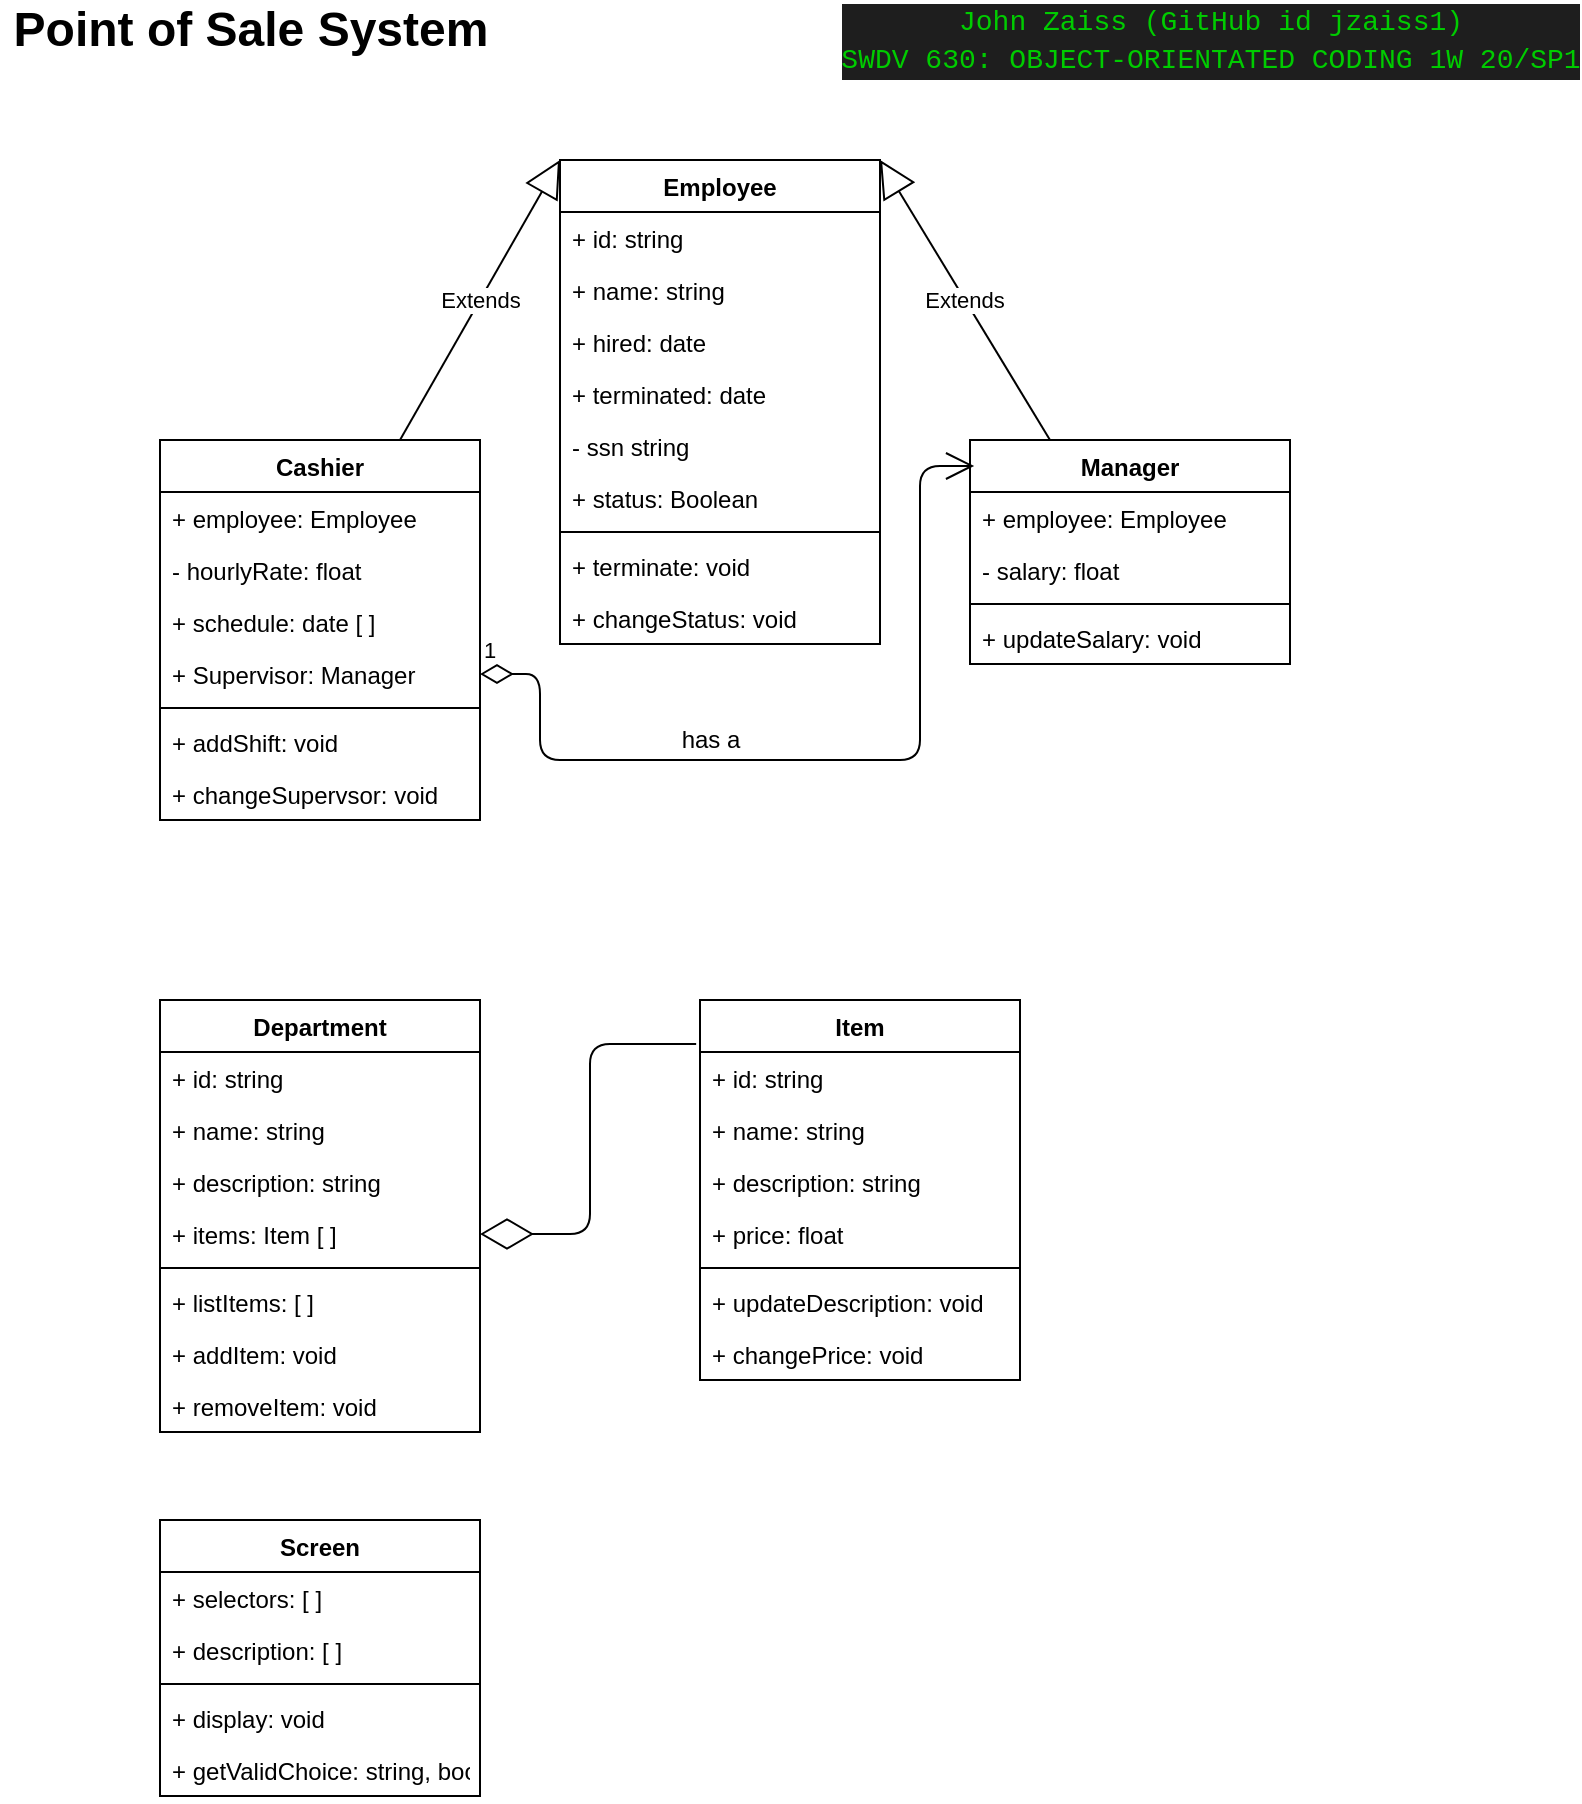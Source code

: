 <mxfile version="12.7.9" type="onedrive"><diagram name="Page-1" id="c4acf3e9-155e-7222-9cf6-157b1a14988f"><mxGraphModel dx="1422" dy="809" grid="1" gridSize="10" guides="1" tooltips="1" connect="1" arrows="1" fold="1" page="1" pageScale="1" pageWidth="850" pageHeight="1100" background="#ffffff" math="0" shadow="0"><root><mxCell id="0"/><mxCell id="1" parent="0"/><mxCell id="ix763_6iFT6RUFImsOQL-1" value="Employee" style="swimlane;fontStyle=1;align=center;verticalAlign=top;childLayout=stackLayout;horizontal=1;startSize=26;horizontalStack=0;resizeParent=1;resizeParentMax=0;resizeLast=0;collapsible=1;marginBottom=0;" parent="1" vertex="1"><mxGeometry x="320" y="120" width="160" height="242" as="geometry"/></mxCell><mxCell id="ix763_6iFT6RUFImsOQL-2" value="+ id: string" style="text;strokeColor=none;fillColor=none;align=left;verticalAlign=top;spacingLeft=4;spacingRight=4;overflow=hidden;rotatable=0;points=[[0,0.5],[1,0.5]];portConstraint=eastwest;" parent="ix763_6iFT6RUFImsOQL-1" vertex="1"><mxGeometry y="26" width="160" height="26" as="geometry"/></mxCell><mxCell id="ix763_6iFT6RUFImsOQL-8" value="+ name: string" style="text;strokeColor=none;fillColor=none;align=left;verticalAlign=top;spacingLeft=4;spacingRight=4;overflow=hidden;rotatable=0;points=[[0,0.5],[1,0.5]];portConstraint=eastwest;" parent="ix763_6iFT6RUFImsOQL-1" vertex="1"><mxGeometry y="52" width="160" height="26" as="geometry"/></mxCell><mxCell id="ix763_6iFT6RUFImsOQL-47" value="+ hired: date" style="text;strokeColor=none;fillColor=none;align=left;verticalAlign=top;spacingLeft=4;spacingRight=4;overflow=hidden;rotatable=0;points=[[0,0.5],[1,0.5]];portConstraint=eastwest;" parent="ix763_6iFT6RUFImsOQL-1" vertex="1"><mxGeometry y="78" width="160" height="26" as="geometry"/></mxCell><mxCell id="ix763_6iFT6RUFImsOQL-48" value="+ terminated: date" style="text;strokeColor=none;fillColor=none;align=left;verticalAlign=top;spacingLeft=4;spacingRight=4;overflow=hidden;rotatable=0;points=[[0,0.5],[1,0.5]];portConstraint=eastwest;" parent="ix763_6iFT6RUFImsOQL-1" vertex="1"><mxGeometry y="104" width="160" height="26" as="geometry"/></mxCell><mxCell id="ix763_6iFT6RUFImsOQL-49" value="- ssn string" style="text;strokeColor=none;fillColor=none;align=left;verticalAlign=top;spacingLeft=4;spacingRight=4;overflow=hidden;rotatable=0;points=[[0,0.5],[1,0.5]];portConstraint=eastwest;" parent="ix763_6iFT6RUFImsOQL-1" vertex="1"><mxGeometry y="130" width="160" height="26" as="geometry"/></mxCell><mxCell id="ix763_6iFT6RUFImsOQL-9" value="+ status: Boolean" style="text;strokeColor=none;fillColor=none;align=left;verticalAlign=top;spacingLeft=4;spacingRight=4;overflow=hidden;rotatable=0;points=[[0,0.5],[1,0.5]];portConstraint=eastwest;" parent="ix763_6iFT6RUFImsOQL-1" vertex="1"><mxGeometry y="156" width="160" height="26" as="geometry"/></mxCell><mxCell id="ix763_6iFT6RUFImsOQL-3" value="" style="line;strokeWidth=1;fillColor=none;align=left;verticalAlign=middle;spacingTop=-1;spacingLeft=3;spacingRight=3;rotatable=0;labelPosition=right;points=[];portConstraint=eastwest;" parent="ix763_6iFT6RUFImsOQL-1" vertex="1"><mxGeometry y="182" width="160" height="8" as="geometry"/></mxCell><mxCell id="ix763_6iFT6RUFImsOQL-4" value="+ terminate: void" style="text;strokeColor=none;fillColor=none;align=left;verticalAlign=top;spacingLeft=4;spacingRight=4;overflow=hidden;rotatable=0;points=[[0,0.5],[1,0.5]];portConstraint=eastwest;" parent="ix763_6iFT6RUFImsOQL-1" vertex="1"><mxGeometry y="190" width="160" height="26" as="geometry"/></mxCell><mxCell id="ix763_6iFT6RUFImsOQL-53" value="+ changeStatus: void" style="text;strokeColor=none;fillColor=none;align=left;verticalAlign=top;spacingLeft=4;spacingRight=4;overflow=hidden;rotatable=0;points=[[0,0.5],[1,0.5]];portConstraint=eastwest;" parent="ix763_6iFT6RUFImsOQL-1" vertex="1"><mxGeometry y="216" width="160" height="26" as="geometry"/></mxCell><mxCell id="ix763_6iFT6RUFImsOQL-5" value="&lt;div style=&quot;font-size: 24px;&quot;&gt;Point of Sale System&lt;/div&gt;" style="text;html=1;align=center;verticalAlign=middle;resizable=0;points=[];autosize=1;fontSize=24;fontStyle=1" parent="1" vertex="1"><mxGeometry x="40" y="40" width="250" height="30" as="geometry"/></mxCell><mxCell id="ix763_6iFT6RUFImsOQL-6" value="&lt;div style=&quot;background-color: rgb(30 , 30 , 30) ; font-family: &amp;#34;consolas&amp;#34; , &amp;#34;courier new&amp;#34; , monospace ; font-weight: normal ; font-size: 14px ; line-height: 19px ; white-space: pre&quot;&gt;&lt;div&gt;&lt;font color=&quot;#00CC00&quot;&gt;John&amp;nbsp;Zaiss&amp;nbsp;(GitHub&amp;nbsp;id&amp;nbsp;jzaiss1)&lt;/font&gt;&lt;/div&gt;&lt;div&gt;&lt;font color=&quot;#00CC00&quot;&gt;SWDV&amp;nbsp;630:&amp;nbsp;OBJECT-ORIENTATED&amp;nbsp;CODING&amp;nbsp;1W&amp;nbsp;20/SP1&lt;/font&gt;&lt;/div&gt;&lt;/div&gt;" style="text;html=1;align=center;verticalAlign=middle;resizable=0;points=[];autosize=1;fontSize=24;" parent="1" vertex="1"><mxGeometry x="460" y="40" width="370" height="40" as="geometry"/></mxCell><mxCell id="ix763_6iFT6RUFImsOQL-10" value="Item" style="swimlane;fontStyle=1;align=center;verticalAlign=top;childLayout=stackLayout;horizontal=1;startSize=26;horizontalStack=0;resizeParent=1;resizeParentMax=0;resizeLast=0;collapsible=1;marginBottom=0;" parent="1" vertex="1"><mxGeometry x="390" y="540" width="160" height="190" as="geometry"/></mxCell><mxCell id="ix763_6iFT6RUFImsOQL-21" value="+ id: string" style="text;strokeColor=none;fillColor=none;align=left;verticalAlign=top;spacingLeft=4;spacingRight=4;overflow=hidden;rotatable=0;points=[[0,0.5],[1,0.5]];portConstraint=eastwest;" parent="ix763_6iFT6RUFImsOQL-10" vertex="1"><mxGeometry y="26" width="160" height="26" as="geometry"/></mxCell><mxCell id="ix763_6iFT6RUFImsOQL-20" value="+ name: string" style="text;strokeColor=none;fillColor=none;align=left;verticalAlign=top;spacingLeft=4;spacingRight=4;overflow=hidden;rotatable=0;points=[[0,0.5],[1,0.5]];portConstraint=eastwest;" parent="ix763_6iFT6RUFImsOQL-10" vertex="1"><mxGeometry y="52" width="160" height="26" as="geometry"/></mxCell><mxCell id="ix763_6iFT6RUFImsOQL-44" value="+ description: string" style="text;strokeColor=none;fillColor=none;align=left;verticalAlign=top;spacingLeft=4;spacingRight=4;overflow=hidden;rotatable=0;points=[[0,0.5],[1,0.5]];portConstraint=eastwest;" parent="ix763_6iFT6RUFImsOQL-10" vertex="1"><mxGeometry y="78" width="160" height="26" as="geometry"/></mxCell><mxCell id="ix763_6iFT6RUFImsOQL-11" value="+ price: float" style="text;strokeColor=none;fillColor=none;align=left;verticalAlign=top;spacingLeft=4;spacingRight=4;overflow=hidden;rotatable=0;points=[[0,0.5],[1,0.5]];portConstraint=eastwest;" parent="ix763_6iFT6RUFImsOQL-10" vertex="1"><mxGeometry y="104" width="160" height="26" as="geometry"/></mxCell><mxCell id="ix763_6iFT6RUFImsOQL-12" value="" style="line;strokeWidth=1;fillColor=none;align=left;verticalAlign=middle;spacingTop=-1;spacingLeft=3;spacingRight=3;rotatable=0;labelPosition=right;points=[];portConstraint=eastwest;" parent="ix763_6iFT6RUFImsOQL-10" vertex="1"><mxGeometry y="130" width="160" height="8" as="geometry"/></mxCell><mxCell id="ix763_6iFT6RUFImsOQL-60" value="+ updateDescription: void" style="text;strokeColor=none;fillColor=none;align=left;verticalAlign=top;spacingLeft=4;spacingRight=4;overflow=hidden;rotatable=0;points=[[0,0.5],[1,0.5]];portConstraint=eastwest;" parent="ix763_6iFT6RUFImsOQL-10" vertex="1"><mxGeometry y="138" width="160" height="26" as="geometry"/></mxCell><mxCell id="ix763_6iFT6RUFImsOQL-13" value="+ changePrice: void" style="text;strokeColor=none;fillColor=none;align=left;verticalAlign=top;spacingLeft=4;spacingRight=4;overflow=hidden;rotatable=0;points=[[0,0.5],[1,0.5]];portConstraint=eastwest;" parent="ix763_6iFT6RUFImsOQL-10" vertex="1"><mxGeometry y="164" width="160" height="26" as="geometry"/></mxCell><mxCell id="ix763_6iFT6RUFImsOQL-14" value="Department" style="swimlane;fontStyle=1;align=center;verticalAlign=top;childLayout=stackLayout;horizontal=1;startSize=26;horizontalStack=0;resizeParent=1;resizeParentMax=0;resizeLast=0;collapsible=1;marginBottom=0;" parent="1" vertex="1"><mxGeometry x="120" y="540" width="160" height="216" as="geometry"/></mxCell><mxCell id="ix763_6iFT6RUFImsOQL-43" value="+ id: string" style="text;strokeColor=none;fillColor=none;align=left;verticalAlign=top;spacingLeft=4;spacingRight=4;overflow=hidden;rotatable=0;points=[[0,0.5],[1,0.5]];portConstraint=eastwest;" parent="ix763_6iFT6RUFImsOQL-14" vertex="1"><mxGeometry y="26" width="160" height="26" as="geometry"/></mxCell><mxCell id="ix763_6iFT6RUFImsOQL-15" value="+ name: string" style="text;strokeColor=none;fillColor=none;align=left;verticalAlign=top;spacingLeft=4;spacingRight=4;overflow=hidden;rotatable=0;points=[[0,0.5],[1,0.5]];portConstraint=eastwest;" parent="ix763_6iFT6RUFImsOQL-14" vertex="1"><mxGeometry y="52" width="160" height="26" as="geometry"/></mxCell><mxCell id="ix763_6iFT6RUFImsOQL-40" value="+ description: string" style="text;strokeColor=none;fillColor=none;align=left;verticalAlign=top;spacingLeft=4;spacingRight=4;overflow=hidden;rotatable=0;points=[[0,0.5],[1,0.5]];portConstraint=eastwest;" parent="ix763_6iFT6RUFImsOQL-14" vertex="1"><mxGeometry y="78" width="160" height="26" as="geometry"/></mxCell><mxCell id="ix763_6iFT6RUFImsOQL-18" value="+ items: Item [ ]" style="text;strokeColor=none;fillColor=none;align=left;verticalAlign=top;spacingLeft=4;spacingRight=4;overflow=hidden;rotatable=0;points=[[0,0.5],[1,0.5]];portConstraint=eastwest;" parent="ix763_6iFT6RUFImsOQL-14" vertex="1"><mxGeometry y="104" width="160" height="26" as="geometry"/></mxCell><mxCell id="ix763_6iFT6RUFImsOQL-16" value="" style="line;strokeWidth=1;fillColor=none;align=left;verticalAlign=middle;spacingTop=-1;spacingLeft=3;spacingRight=3;rotatable=0;labelPosition=right;points=[];portConstraint=eastwest;" parent="ix763_6iFT6RUFImsOQL-14" vertex="1"><mxGeometry y="130" width="160" height="8" as="geometry"/></mxCell><mxCell id="ix763_6iFT6RUFImsOQL-41" value="+ listItems: [ ]" style="text;strokeColor=none;fillColor=none;align=left;verticalAlign=top;spacingLeft=4;spacingRight=4;overflow=hidden;rotatable=0;points=[[0,0.5],[1,0.5]];portConstraint=eastwest;" parent="ix763_6iFT6RUFImsOQL-14" vertex="1"><mxGeometry y="138" width="160" height="26" as="geometry"/></mxCell><mxCell id="ix763_6iFT6RUFImsOQL-17" value="+ addItem: void" style="text;strokeColor=none;fillColor=none;align=left;verticalAlign=top;spacingLeft=4;spacingRight=4;overflow=hidden;rotatable=0;points=[[0,0.5],[1,0.5]];portConstraint=eastwest;" parent="ix763_6iFT6RUFImsOQL-14" vertex="1"><mxGeometry y="164" width="160" height="26" as="geometry"/></mxCell><mxCell id="ix763_6iFT6RUFImsOQL-42" value="+ removeItem: void" style="text;strokeColor=none;fillColor=none;align=left;verticalAlign=top;spacingLeft=4;spacingRight=4;overflow=hidden;rotatable=0;points=[[0,0.5],[1,0.5]];portConstraint=eastwest;" parent="ix763_6iFT6RUFImsOQL-14" vertex="1"><mxGeometry y="190" width="160" height="26" as="geometry"/></mxCell><mxCell id="ix763_6iFT6RUFImsOQL-28" value="" style="endArrow=diamondThin;endFill=0;endSize=24;html=1;edgeStyle=orthogonalEdgeStyle;entryX=1;entryY=0.5;entryDx=0;entryDy=0;exitX=-0.012;exitY=0.116;exitDx=0;exitDy=0;exitPerimeter=0;" parent="1" source="ix763_6iFT6RUFImsOQL-10" target="ix763_6iFT6RUFImsOQL-18" edge="1"><mxGeometry width="160" relative="1" as="geometry"><mxPoint x="120" y="704" as="sourcePoint"/><mxPoint x="280" y="704" as="targetPoint"/></mxGeometry></mxCell><mxCell id="ix763_6iFT6RUFImsOQL-31" value="Cashier" style="swimlane;fontStyle=1;align=center;verticalAlign=top;childLayout=stackLayout;horizontal=1;startSize=26;horizontalStack=0;resizeParent=1;resizeParentMax=0;resizeLast=0;collapsible=1;marginBottom=0;" parent="1" vertex="1"><mxGeometry x="120" y="260" width="160" height="190" as="geometry"/></mxCell><mxCell id="ix763_6iFT6RUFImsOQL-32" value="+ employee: Employee" style="text;strokeColor=none;fillColor=none;align=left;verticalAlign=top;spacingLeft=4;spacingRight=4;overflow=hidden;rotatable=0;points=[[0,0.5],[1,0.5]];portConstraint=eastwest;" parent="ix763_6iFT6RUFImsOQL-31" vertex="1"><mxGeometry y="26" width="160" height="26" as="geometry"/></mxCell><mxCell id="ix763_6iFT6RUFImsOQL-50" value="- hourlyRate: float" style="text;strokeColor=none;fillColor=none;align=left;verticalAlign=top;spacingLeft=4;spacingRight=4;overflow=hidden;rotatable=0;points=[[0,0.5],[1,0.5]];portConstraint=eastwest;" parent="ix763_6iFT6RUFImsOQL-31" vertex="1"><mxGeometry y="52" width="160" height="26" as="geometry"/></mxCell><mxCell id="ix763_6iFT6RUFImsOQL-55" value="+ schedule: date [ ] " style="text;strokeColor=none;fillColor=none;align=left;verticalAlign=top;spacingLeft=4;spacingRight=4;overflow=hidden;rotatable=0;points=[[0,0.5],[1,0.5]];portConstraint=eastwest;" parent="ix763_6iFT6RUFImsOQL-31" vertex="1"><mxGeometry y="78" width="160" height="26" as="geometry"/></mxCell><mxCell id="ix763_6iFT6RUFImsOQL-57" value="+ Supervisor: Manager" style="text;strokeColor=none;fillColor=none;align=left;verticalAlign=top;spacingLeft=4;spacingRight=4;overflow=hidden;rotatable=0;points=[[0,0.5],[1,0.5]];portConstraint=eastwest;" parent="ix763_6iFT6RUFImsOQL-31" vertex="1"><mxGeometry y="104" width="160" height="26" as="geometry"/></mxCell><mxCell id="ix763_6iFT6RUFImsOQL-33" value="" style="line;strokeWidth=1;fillColor=none;align=left;verticalAlign=middle;spacingTop=-1;spacingLeft=3;spacingRight=3;rotatable=0;labelPosition=right;points=[];portConstraint=eastwest;" parent="ix763_6iFT6RUFImsOQL-31" vertex="1"><mxGeometry y="130" width="160" height="8" as="geometry"/></mxCell><mxCell id="ix763_6iFT6RUFImsOQL-59" value="+ addShift: void" style="text;strokeColor=none;fillColor=none;align=left;verticalAlign=top;spacingLeft=4;spacingRight=4;overflow=hidden;rotatable=0;points=[[0,0.5],[1,0.5]];portConstraint=eastwest;" parent="ix763_6iFT6RUFImsOQL-31" vertex="1"><mxGeometry y="138" width="160" height="26" as="geometry"/></mxCell><mxCell id="ix763_6iFT6RUFImsOQL-34" value="+ changeSupervsor: void" style="text;strokeColor=none;fillColor=none;align=left;verticalAlign=top;spacingLeft=4;spacingRight=4;overflow=hidden;rotatable=0;points=[[0,0.5],[1,0.5]];portConstraint=eastwest;" parent="ix763_6iFT6RUFImsOQL-31" vertex="1"><mxGeometry y="164" width="160" height="26" as="geometry"/></mxCell><mxCell id="ix763_6iFT6RUFImsOQL-35" value="Manager" style="swimlane;fontStyle=1;align=center;verticalAlign=top;childLayout=stackLayout;horizontal=1;startSize=26;horizontalStack=0;resizeParent=1;resizeParentMax=0;resizeLast=0;collapsible=1;marginBottom=0;" parent="1" vertex="1"><mxGeometry x="525" y="260" width="160" height="112" as="geometry"/></mxCell><mxCell id="ix763_6iFT6RUFImsOQL-46" value="+ employee: Employee" style="text;strokeColor=none;fillColor=none;align=left;verticalAlign=top;spacingLeft=4;spacingRight=4;overflow=hidden;rotatable=0;points=[[0,0.5],[1,0.5]];portConstraint=eastwest;" parent="ix763_6iFT6RUFImsOQL-35" vertex="1"><mxGeometry y="26" width="160" height="26" as="geometry"/></mxCell><mxCell id="ix763_6iFT6RUFImsOQL-36" value="- salary: float" style="text;strokeColor=none;fillColor=none;align=left;verticalAlign=top;spacingLeft=4;spacingRight=4;overflow=hidden;rotatable=0;points=[[0,0.5],[1,0.5]];portConstraint=eastwest;" parent="ix763_6iFT6RUFImsOQL-35" vertex="1"><mxGeometry y="52" width="160" height="26" as="geometry"/></mxCell><mxCell id="ix763_6iFT6RUFImsOQL-37" value="" style="line;strokeWidth=1;fillColor=none;align=left;verticalAlign=middle;spacingTop=-1;spacingLeft=3;spacingRight=3;rotatable=0;labelPosition=right;points=[];portConstraint=eastwest;" parent="ix763_6iFT6RUFImsOQL-35" vertex="1"><mxGeometry y="78" width="160" height="8" as="geometry"/></mxCell><mxCell id="ix763_6iFT6RUFImsOQL-38" value="+ updateSalary: void" style="text;strokeColor=none;fillColor=none;align=left;verticalAlign=top;spacingLeft=4;spacingRight=4;overflow=hidden;rotatable=0;points=[[0,0.5],[1,0.5]];portConstraint=eastwest;" parent="ix763_6iFT6RUFImsOQL-35" vertex="1"><mxGeometry y="86" width="160" height="26" as="geometry"/></mxCell><mxCell id="ix763_6iFT6RUFImsOQL-39" value="Extends" style="endArrow=block;endSize=16;endFill=0;html=1;exitX=0.75;exitY=0;exitDx=0;exitDy=0;entryX=0;entryY=0;entryDx=0;entryDy=0;" parent="1" source="ix763_6iFT6RUFImsOQL-31" target="ix763_6iFT6RUFImsOQL-1" edge="1"><mxGeometry width="160" relative="1" as="geometry"><mxPoint y="530" as="sourcePoint"/><mxPoint x="300" y="130" as="targetPoint"/></mxGeometry></mxCell><mxCell id="ix763_6iFT6RUFImsOQL-45" value="Extends" style="endArrow=block;endSize=16;endFill=0;html=1;exitX=0.25;exitY=0;exitDx=0;exitDy=0;entryX=1;entryY=0;entryDx=0;entryDy=0;" parent="1" source="ix763_6iFT6RUFImsOQL-35" target="ix763_6iFT6RUFImsOQL-1" edge="1"><mxGeometry width="160" relative="1" as="geometry"><mxPoint x="690" y="190" as="sourcePoint"/><mxPoint x="480" y="130" as="targetPoint"/></mxGeometry></mxCell><mxCell id="ix763_6iFT6RUFImsOQL-58" value="1" style="endArrow=open;html=1;endSize=12;startArrow=diamondThin;startSize=14;startFill=0;edgeStyle=orthogonalEdgeStyle;align=left;verticalAlign=bottom;exitX=1;exitY=0.5;exitDx=0;exitDy=0;entryX=0.013;entryY=0.116;entryDx=0;entryDy=0;entryPerimeter=0;" parent="1" source="ix763_6iFT6RUFImsOQL-57" target="ix763_6iFT6RUFImsOQL-35" edge="1"><mxGeometry x="-1" y="3" relative="1" as="geometry"><mxPoint y="790" as="sourcePoint"/><mxPoint x="160" y="790" as="targetPoint"/><Array as="points"><mxPoint x="310" y="377"/><mxPoint x="310" y="420"/><mxPoint x="500" y="420"/><mxPoint x="500" y="273"/></Array></mxGeometry></mxCell><mxCell id="vfpvw5UDae7RRDjzONxK-2" value="has a" style="text;html=1;align=center;verticalAlign=middle;resizable=0;points=[];autosize=1;" parent="1" vertex="1"><mxGeometry x="370" y="400" width="50" height="20" as="geometry"/></mxCell><mxCell id="Xxh8gBO-LgEXjHIjxmdG-1" value="Screen" style="swimlane;fontStyle=1;align=center;verticalAlign=top;childLayout=stackLayout;horizontal=1;startSize=26;horizontalStack=0;resizeParent=1;resizeParentMax=0;resizeLast=0;collapsible=1;marginBottom=0;" vertex="1" parent="1"><mxGeometry x="120" y="800" width="160" height="138" as="geometry"/></mxCell><mxCell id="Xxh8gBO-LgEXjHIjxmdG-2" value="+ selectors: [ ]&#xA;" style="text;strokeColor=none;fillColor=none;align=left;verticalAlign=top;spacingLeft=4;spacingRight=4;overflow=hidden;rotatable=0;points=[[0,0.5],[1,0.5]];portConstraint=eastwest;" vertex="1" parent="Xxh8gBO-LgEXjHIjxmdG-1"><mxGeometry y="26" width="160" height="26" as="geometry"/></mxCell><mxCell id="Xxh8gBO-LgEXjHIjxmdG-5" value="+ description: [ ]" style="text;strokeColor=none;fillColor=none;align=left;verticalAlign=top;spacingLeft=4;spacingRight=4;overflow=hidden;rotatable=0;points=[[0,0.5],[1,0.5]];portConstraint=eastwest;" vertex="1" parent="Xxh8gBO-LgEXjHIjxmdG-1"><mxGeometry y="52" width="160" height="26" as="geometry"/></mxCell><mxCell id="Xxh8gBO-LgEXjHIjxmdG-3" value="" style="line;strokeWidth=1;fillColor=none;align=left;verticalAlign=middle;spacingTop=-1;spacingLeft=3;spacingRight=3;rotatable=0;labelPosition=right;points=[];portConstraint=eastwest;" vertex="1" parent="Xxh8gBO-LgEXjHIjxmdG-1"><mxGeometry y="78" width="160" height="8" as="geometry"/></mxCell><mxCell id="Xxh8gBO-LgEXjHIjxmdG-6" value="+ display: void" style="text;strokeColor=none;fillColor=none;align=left;verticalAlign=top;spacingLeft=4;spacingRight=4;overflow=hidden;rotatable=0;points=[[0,0.5],[1,0.5]];portConstraint=eastwest;" vertex="1" parent="Xxh8gBO-LgEXjHIjxmdG-1"><mxGeometry y="86" width="160" height="26" as="geometry"/></mxCell><mxCell id="Xxh8gBO-LgEXjHIjxmdG-4" value="+ getValidChoice: string, boolean&#xA;" style="text;strokeColor=none;fillColor=none;align=left;verticalAlign=top;spacingLeft=4;spacingRight=4;overflow=hidden;rotatable=0;points=[[0,0.5],[1,0.5]];portConstraint=eastwest;" vertex="1" parent="Xxh8gBO-LgEXjHIjxmdG-1"><mxGeometry y="112" width="160" height="26" as="geometry"/></mxCell></root></mxGraphModel></diagram></mxfile>